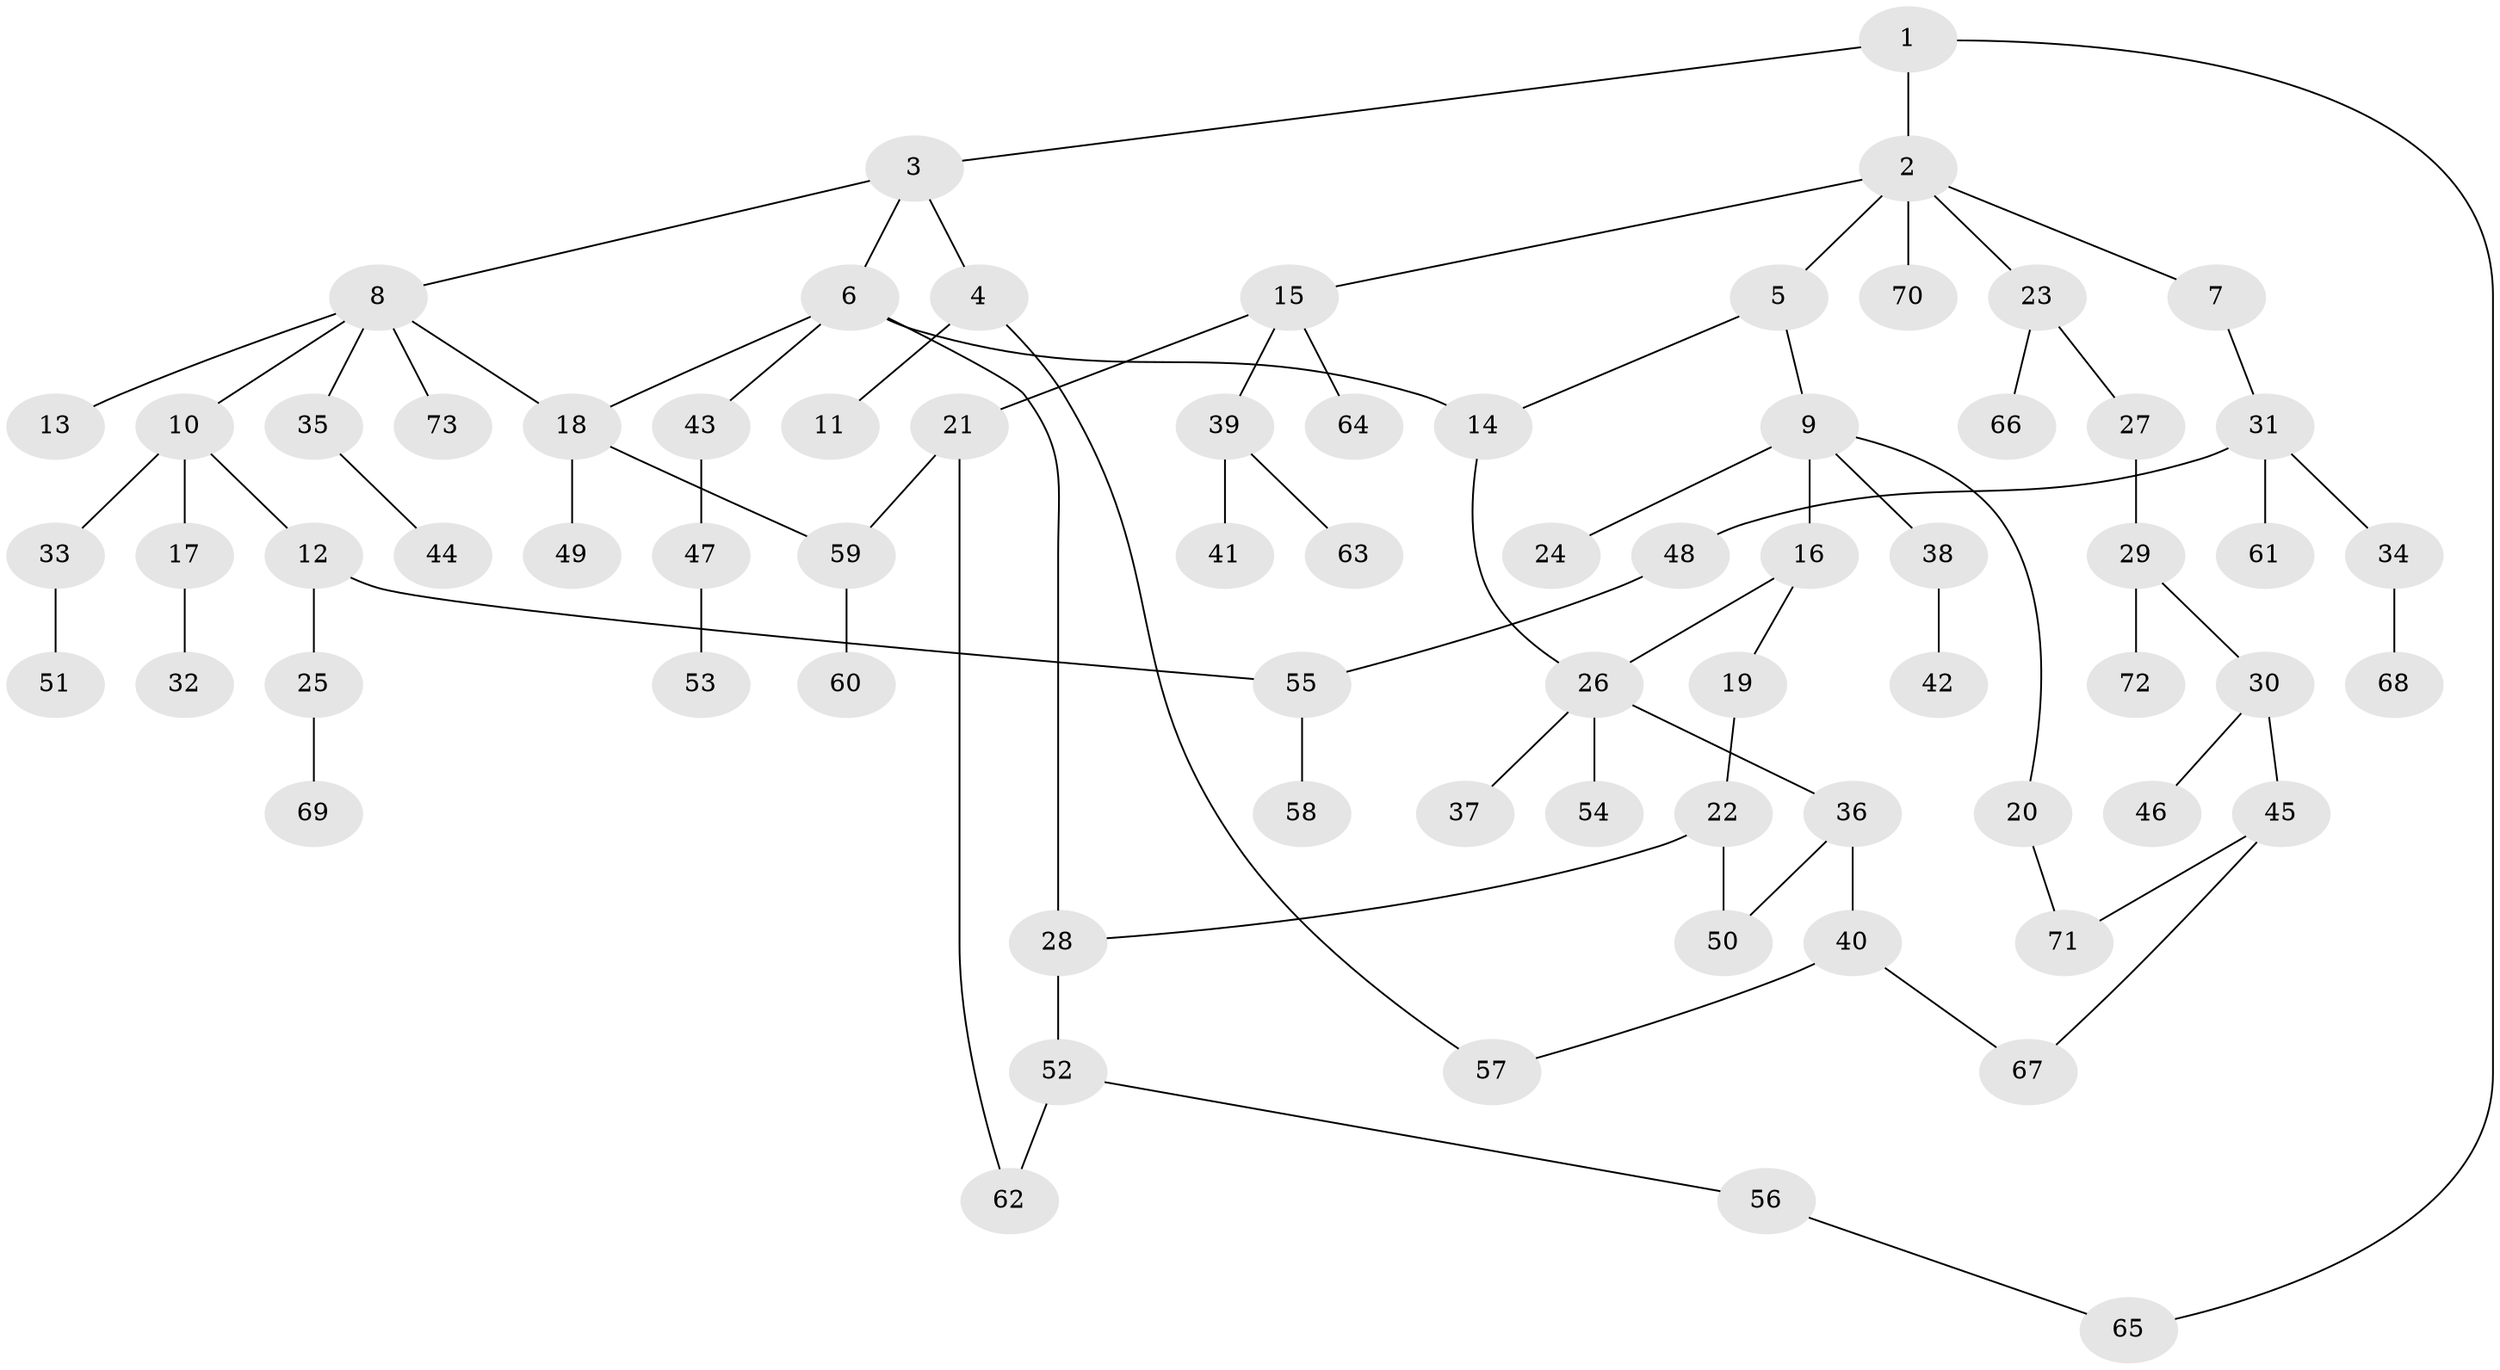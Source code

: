 // coarse degree distribution, {7: 0.0196078431372549, 4: 0.11764705882352941, 3: 0.17647058823529413, 5: 0.058823529411764705, 8: 0.0196078431372549, 1: 0.4117647058823529, 2: 0.19607843137254902}
// Generated by graph-tools (version 1.1) at 2025/17/03/04/25 18:17:05]
// undirected, 73 vertices, 84 edges
graph export_dot {
graph [start="1"]
  node [color=gray90,style=filled];
  1;
  2;
  3;
  4;
  5;
  6;
  7;
  8;
  9;
  10;
  11;
  12;
  13;
  14;
  15;
  16;
  17;
  18;
  19;
  20;
  21;
  22;
  23;
  24;
  25;
  26;
  27;
  28;
  29;
  30;
  31;
  32;
  33;
  34;
  35;
  36;
  37;
  38;
  39;
  40;
  41;
  42;
  43;
  44;
  45;
  46;
  47;
  48;
  49;
  50;
  51;
  52;
  53;
  54;
  55;
  56;
  57;
  58;
  59;
  60;
  61;
  62;
  63;
  64;
  65;
  66;
  67;
  68;
  69;
  70;
  71;
  72;
  73;
  1 -- 2;
  1 -- 3;
  1 -- 65;
  2 -- 5;
  2 -- 7;
  2 -- 15;
  2 -- 23;
  2 -- 70;
  3 -- 4;
  3 -- 6;
  3 -- 8;
  4 -- 11;
  4 -- 57;
  5 -- 9;
  5 -- 14;
  6 -- 28;
  6 -- 43;
  6 -- 14;
  6 -- 18;
  7 -- 31;
  8 -- 10;
  8 -- 13;
  8 -- 18;
  8 -- 35;
  8 -- 73;
  9 -- 16;
  9 -- 20;
  9 -- 24;
  9 -- 38;
  10 -- 12;
  10 -- 17;
  10 -- 33;
  12 -- 25;
  12 -- 55;
  14 -- 26;
  15 -- 21;
  15 -- 39;
  15 -- 64;
  16 -- 19;
  16 -- 26;
  17 -- 32;
  18 -- 49;
  18 -- 59;
  19 -- 22;
  20 -- 71;
  21 -- 59;
  21 -- 62;
  22 -- 50;
  22 -- 28;
  23 -- 27;
  23 -- 66;
  25 -- 69;
  26 -- 36;
  26 -- 37;
  26 -- 54;
  27 -- 29;
  28 -- 52;
  29 -- 30;
  29 -- 72;
  30 -- 45;
  30 -- 46;
  31 -- 34;
  31 -- 48;
  31 -- 61;
  33 -- 51;
  34 -- 68;
  35 -- 44;
  36 -- 40;
  36 -- 50;
  38 -- 42;
  39 -- 41;
  39 -- 63;
  40 -- 67;
  40 -- 57;
  43 -- 47;
  45 -- 71;
  45 -- 67;
  47 -- 53;
  48 -- 55;
  52 -- 56;
  52 -- 62;
  55 -- 58;
  56 -- 65;
  59 -- 60;
}
